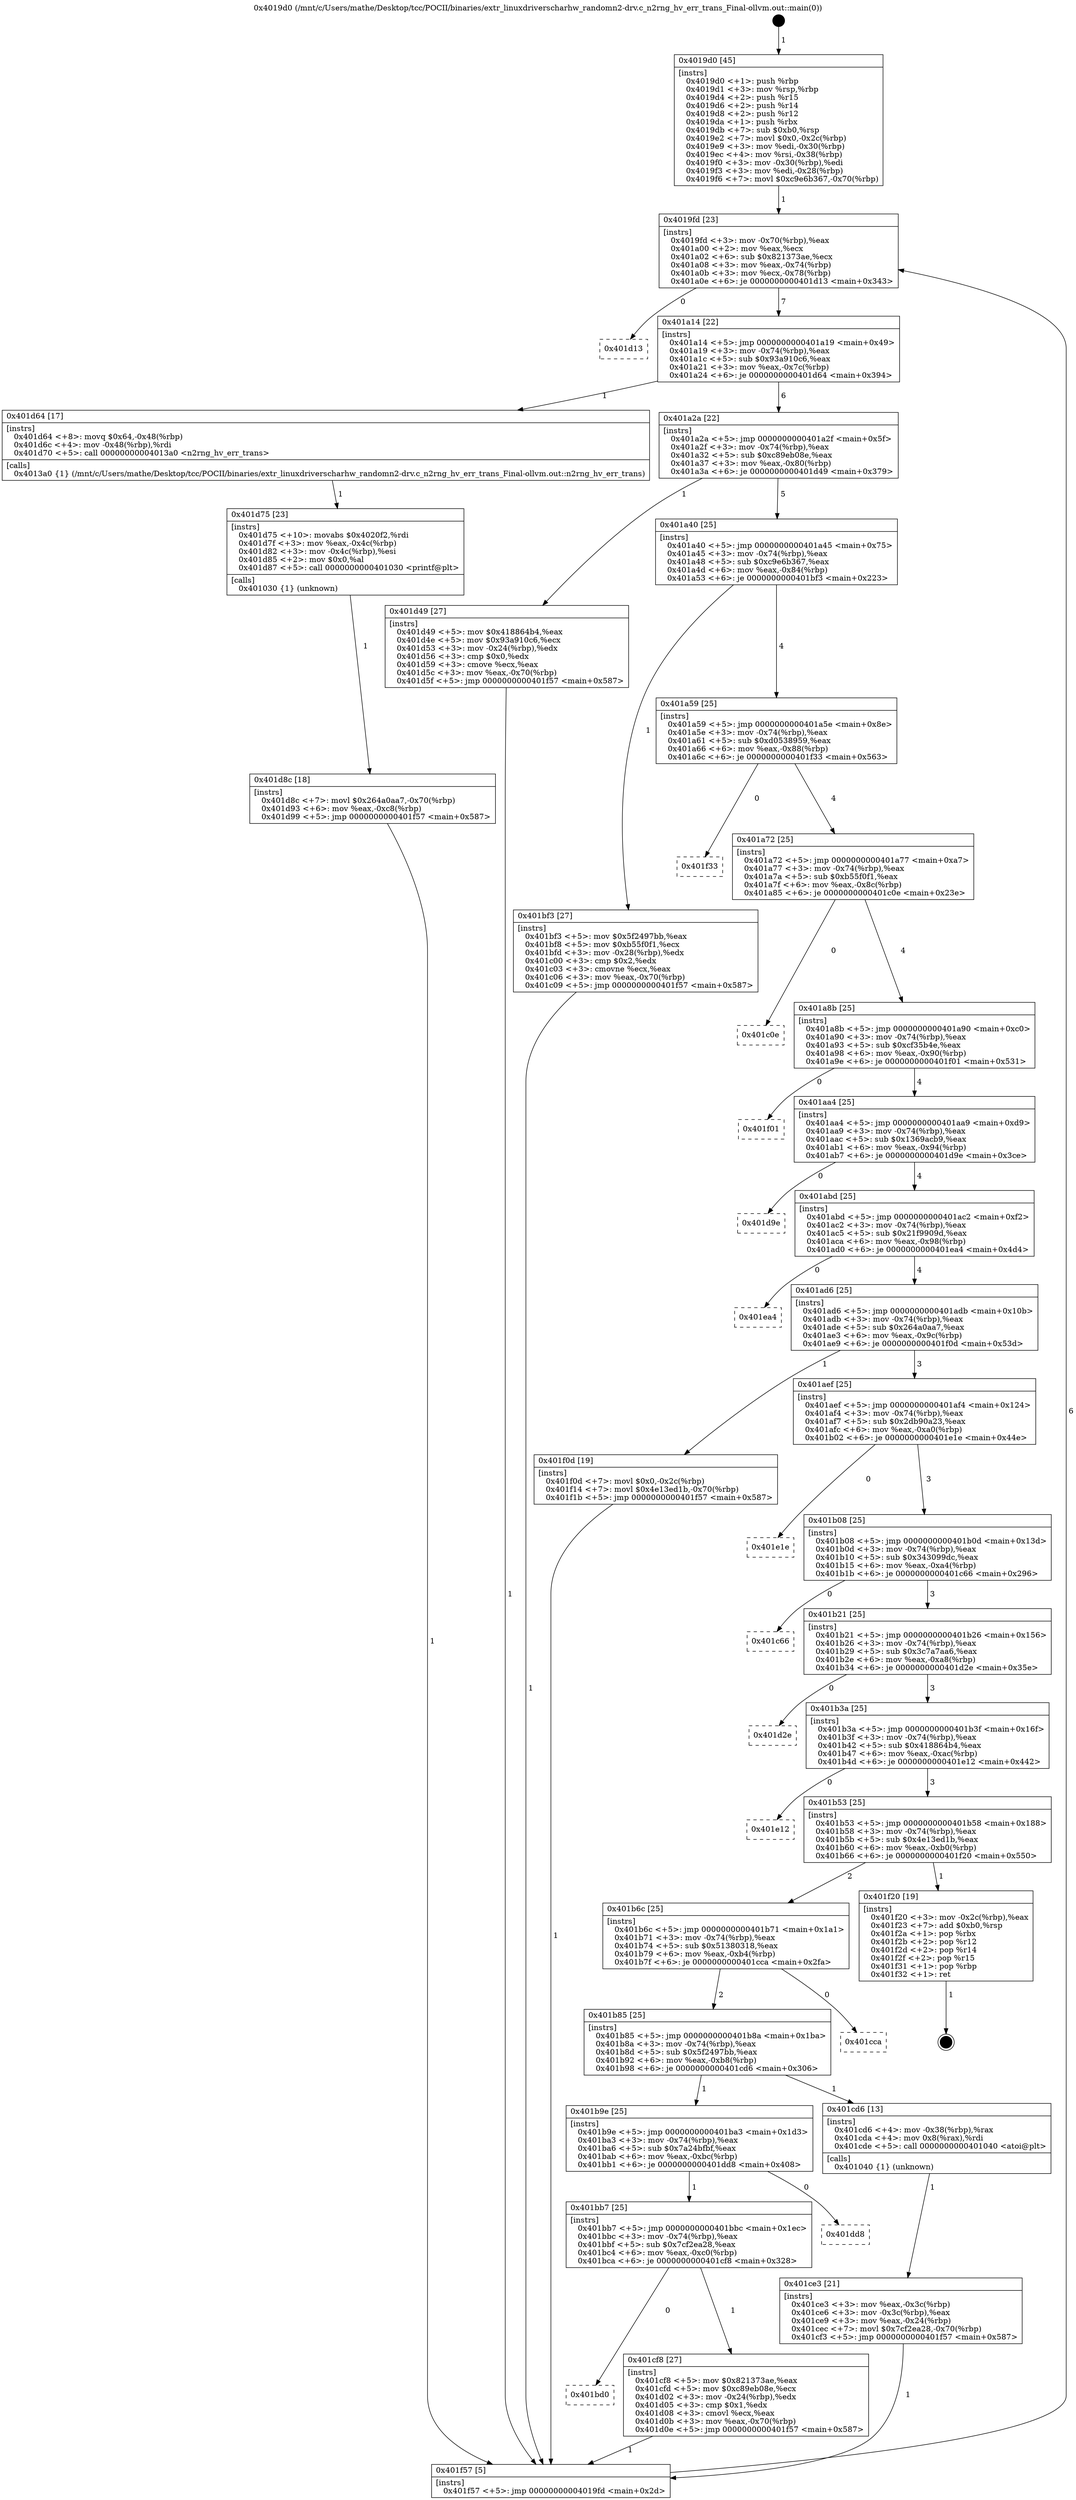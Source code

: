 digraph "0x4019d0" {
  label = "0x4019d0 (/mnt/c/Users/mathe/Desktop/tcc/POCII/binaries/extr_linuxdriverscharhw_randomn2-drv.c_n2rng_hv_err_trans_Final-ollvm.out::main(0))"
  labelloc = "t"
  node[shape=record]

  Entry [label="",width=0.3,height=0.3,shape=circle,fillcolor=black,style=filled]
  "0x4019fd" [label="{
     0x4019fd [23]\l
     | [instrs]\l
     &nbsp;&nbsp;0x4019fd \<+3\>: mov -0x70(%rbp),%eax\l
     &nbsp;&nbsp;0x401a00 \<+2\>: mov %eax,%ecx\l
     &nbsp;&nbsp;0x401a02 \<+6\>: sub $0x821373ae,%ecx\l
     &nbsp;&nbsp;0x401a08 \<+3\>: mov %eax,-0x74(%rbp)\l
     &nbsp;&nbsp;0x401a0b \<+3\>: mov %ecx,-0x78(%rbp)\l
     &nbsp;&nbsp;0x401a0e \<+6\>: je 0000000000401d13 \<main+0x343\>\l
  }"]
  "0x401d13" [label="{
     0x401d13\l
  }", style=dashed]
  "0x401a14" [label="{
     0x401a14 [22]\l
     | [instrs]\l
     &nbsp;&nbsp;0x401a14 \<+5\>: jmp 0000000000401a19 \<main+0x49\>\l
     &nbsp;&nbsp;0x401a19 \<+3\>: mov -0x74(%rbp),%eax\l
     &nbsp;&nbsp;0x401a1c \<+5\>: sub $0x93a910c6,%eax\l
     &nbsp;&nbsp;0x401a21 \<+3\>: mov %eax,-0x7c(%rbp)\l
     &nbsp;&nbsp;0x401a24 \<+6\>: je 0000000000401d64 \<main+0x394\>\l
  }"]
  Exit [label="",width=0.3,height=0.3,shape=circle,fillcolor=black,style=filled,peripheries=2]
  "0x401d64" [label="{
     0x401d64 [17]\l
     | [instrs]\l
     &nbsp;&nbsp;0x401d64 \<+8\>: movq $0x64,-0x48(%rbp)\l
     &nbsp;&nbsp;0x401d6c \<+4\>: mov -0x48(%rbp),%rdi\l
     &nbsp;&nbsp;0x401d70 \<+5\>: call 00000000004013a0 \<n2rng_hv_err_trans\>\l
     | [calls]\l
     &nbsp;&nbsp;0x4013a0 \{1\} (/mnt/c/Users/mathe/Desktop/tcc/POCII/binaries/extr_linuxdriverscharhw_randomn2-drv.c_n2rng_hv_err_trans_Final-ollvm.out::n2rng_hv_err_trans)\l
  }"]
  "0x401a2a" [label="{
     0x401a2a [22]\l
     | [instrs]\l
     &nbsp;&nbsp;0x401a2a \<+5\>: jmp 0000000000401a2f \<main+0x5f\>\l
     &nbsp;&nbsp;0x401a2f \<+3\>: mov -0x74(%rbp),%eax\l
     &nbsp;&nbsp;0x401a32 \<+5\>: sub $0xc89eb08e,%eax\l
     &nbsp;&nbsp;0x401a37 \<+3\>: mov %eax,-0x80(%rbp)\l
     &nbsp;&nbsp;0x401a3a \<+6\>: je 0000000000401d49 \<main+0x379\>\l
  }"]
  "0x401d8c" [label="{
     0x401d8c [18]\l
     | [instrs]\l
     &nbsp;&nbsp;0x401d8c \<+7\>: movl $0x264a0aa7,-0x70(%rbp)\l
     &nbsp;&nbsp;0x401d93 \<+6\>: mov %eax,-0xc8(%rbp)\l
     &nbsp;&nbsp;0x401d99 \<+5\>: jmp 0000000000401f57 \<main+0x587\>\l
  }"]
  "0x401d49" [label="{
     0x401d49 [27]\l
     | [instrs]\l
     &nbsp;&nbsp;0x401d49 \<+5\>: mov $0x418864b4,%eax\l
     &nbsp;&nbsp;0x401d4e \<+5\>: mov $0x93a910c6,%ecx\l
     &nbsp;&nbsp;0x401d53 \<+3\>: mov -0x24(%rbp),%edx\l
     &nbsp;&nbsp;0x401d56 \<+3\>: cmp $0x0,%edx\l
     &nbsp;&nbsp;0x401d59 \<+3\>: cmove %ecx,%eax\l
     &nbsp;&nbsp;0x401d5c \<+3\>: mov %eax,-0x70(%rbp)\l
     &nbsp;&nbsp;0x401d5f \<+5\>: jmp 0000000000401f57 \<main+0x587\>\l
  }"]
  "0x401a40" [label="{
     0x401a40 [25]\l
     | [instrs]\l
     &nbsp;&nbsp;0x401a40 \<+5\>: jmp 0000000000401a45 \<main+0x75\>\l
     &nbsp;&nbsp;0x401a45 \<+3\>: mov -0x74(%rbp),%eax\l
     &nbsp;&nbsp;0x401a48 \<+5\>: sub $0xc9e6b367,%eax\l
     &nbsp;&nbsp;0x401a4d \<+6\>: mov %eax,-0x84(%rbp)\l
     &nbsp;&nbsp;0x401a53 \<+6\>: je 0000000000401bf3 \<main+0x223\>\l
  }"]
  "0x401d75" [label="{
     0x401d75 [23]\l
     | [instrs]\l
     &nbsp;&nbsp;0x401d75 \<+10\>: movabs $0x4020f2,%rdi\l
     &nbsp;&nbsp;0x401d7f \<+3\>: mov %eax,-0x4c(%rbp)\l
     &nbsp;&nbsp;0x401d82 \<+3\>: mov -0x4c(%rbp),%esi\l
     &nbsp;&nbsp;0x401d85 \<+2\>: mov $0x0,%al\l
     &nbsp;&nbsp;0x401d87 \<+5\>: call 0000000000401030 \<printf@plt\>\l
     | [calls]\l
     &nbsp;&nbsp;0x401030 \{1\} (unknown)\l
  }"]
  "0x401bf3" [label="{
     0x401bf3 [27]\l
     | [instrs]\l
     &nbsp;&nbsp;0x401bf3 \<+5\>: mov $0x5f2497bb,%eax\l
     &nbsp;&nbsp;0x401bf8 \<+5\>: mov $0xb55f0f1,%ecx\l
     &nbsp;&nbsp;0x401bfd \<+3\>: mov -0x28(%rbp),%edx\l
     &nbsp;&nbsp;0x401c00 \<+3\>: cmp $0x2,%edx\l
     &nbsp;&nbsp;0x401c03 \<+3\>: cmovne %ecx,%eax\l
     &nbsp;&nbsp;0x401c06 \<+3\>: mov %eax,-0x70(%rbp)\l
     &nbsp;&nbsp;0x401c09 \<+5\>: jmp 0000000000401f57 \<main+0x587\>\l
  }"]
  "0x401a59" [label="{
     0x401a59 [25]\l
     | [instrs]\l
     &nbsp;&nbsp;0x401a59 \<+5\>: jmp 0000000000401a5e \<main+0x8e\>\l
     &nbsp;&nbsp;0x401a5e \<+3\>: mov -0x74(%rbp),%eax\l
     &nbsp;&nbsp;0x401a61 \<+5\>: sub $0xd0538959,%eax\l
     &nbsp;&nbsp;0x401a66 \<+6\>: mov %eax,-0x88(%rbp)\l
     &nbsp;&nbsp;0x401a6c \<+6\>: je 0000000000401f33 \<main+0x563\>\l
  }"]
  "0x401f57" [label="{
     0x401f57 [5]\l
     | [instrs]\l
     &nbsp;&nbsp;0x401f57 \<+5\>: jmp 00000000004019fd \<main+0x2d\>\l
  }"]
  "0x4019d0" [label="{
     0x4019d0 [45]\l
     | [instrs]\l
     &nbsp;&nbsp;0x4019d0 \<+1\>: push %rbp\l
     &nbsp;&nbsp;0x4019d1 \<+3\>: mov %rsp,%rbp\l
     &nbsp;&nbsp;0x4019d4 \<+2\>: push %r15\l
     &nbsp;&nbsp;0x4019d6 \<+2\>: push %r14\l
     &nbsp;&nbsp;0x4019d8 \<+2\>: push %r12\l
     &nbsp;&nbsp;0x4019da \<+1\>: push %rbx\l
     &nbsp;&nbsp;0x4019db \<+7\>: sub $0xb0,%rsp\l
     &nbsp;&nbsp;0x4019e2 \<+7\>: movl $0x0,-0x2c(%rbp)\l
     &nbsp;&nbsp;0x4019e9 \<+3\>: mov %edi,-0x30(%rbp)\l
     &nbsp;&nbsp;0x4019ec \<+4\>: mov %rsi,-0x38(%rbp)\l
     &nbsp;&nbsp;0x4019f0 \<+3\>: mov -0x30(%rbp),%edi\l
     &nbsp;&nbsp;0x4019f3 \<+3\>: mov %edi,-0x28(%rbp)\l
     &nbsp;&nbsp;0x4019f6 \<+7\>: movl $0xc9e6b367,-0x70(%rbp)\l
  }"]
  "0x401bd0" [label="{
     0x401bd0\l
  }", style=dashed]
  "0x401f33" [label="{
     0x401f33\l
  }", style=dashed]
  "0x401a72" [label="{
     0x401a72 [25]\l
     | [instrs]\l
     &nbsp;&nbsp;0x401a72 \<+5\>: jmp 0000000000401a77 \<main+0xa7\>\l
     &nbsp;&nbsp;0x401a77 \<+3\>: mov -0x74(%rbp),%eax\l
     &nbsp;&nbsp;0x401a7a \<+5\>: sub $0xb55f0f1,%eax\l
     &nbsp;&nbsp;0x401a7f \<+6\>: mov %eax,-0x8c(%rbp)\l
     &nbsp;&nbsp;0x401a85 \<+6\>: je 0000000000401c0e \<main+0x23e\>\l
  }"]
  "0x401cf8" [label="{
     0x401cf8 [27]\l
     | [instrs]\l
     &nbsp;&nbsp;0x401cf8 \<+5\>: mov $0x821373ae,%eax\l
     &nbsp;&nbsp;0x401cfd \<+5\>: mov $0xc89eb08e,%ecx\l
     &nbsp;&nbsp;0x401d02 \<+3\>: mov -0x24(%rbp),%edx\l
     &nbsp;&nbsp;0x401d05 \<+3\>: cmp $0x1,%edx\l
     &nbsp;&nbsp;0x401d08 \<+3\>: cmovl %ecx,%eax\l
     &nbsp;&nbsp;0x401d0b \<+3\>: mov %eax,-0x70(%rbp)\l
     &nbsp;&nbsp;0x401d0e \<+5\>: jmp 0000000000401f57 \<main+0x587\>\l
  }"]
  "0x401c0e" [label="{
     0x401c0e\l
  }", style=dashed]
  "0x401a8b" [label="{
     0x401a8b [25]\l
     | [instrs]\l
     &nbsp;&nbsp;0x401a8b \<+5\>: jmp 0000000000401a90 \<main+0xc0\>\l
     &nbsp;&nbsp;0x401a90 \<+3\>: mov -0x74(%rbp),%eax\l
     &nbsp;&nbsp;0x401a93 \<+5\>: sub $0xcf35b4e,%eax\l
     &nbsp;&nbsp;0x401a98 \<+6\>: mov %eax,-0x90(%rbp)\l
     &nbsp;&nbsp;0x401a9e \<+6\>: je 0000000000401f01 \<main+0x531\>\l
  }"]
  "0x401bb7" [label="{
     0x401bb7 [25]\l
     | [instrs]\l
     &nbsp;&nbsp;0x401bb7 \<+5\>: jmp 0000000000401bbc \<main+0x1ec\>\l
     &nbsp;&nbsp;0x401bbc \<+3\>: mov -0x74(%rbp),%eax\l
     &nbsp;&nbsp;0x401bbf \<+5\>: sub $0x7cf2ea28,%eax\l
     &nbsp;&nbsp;0x401bc4 \<+6\>: mov %eax,-0xc0(%rbp)\l
     &nbsp;&nbsp;0x401bca \<+6\>: je 0000000000401cf8 \<main+0x328\>\l
  }"]
  "0x401f01" [label="{
     0x401f01\l
  }", style=dashed]
  "0x401aa4" [label="{
     0x401aa4 [25]\l
     | [instrs]\l
     &nbsp;&nbsp;0x401aa4 \<+5\>: jmp 0000000000401aa9 \<main+0xd9\>\l
     &nbsp;&nbsp;0x401aa9 \<+3\>: mov -0x74(%rbp),%eax\l
     &nbsp;&nbsp;0x401aac \<+5\>: sub $0x1369acb9,%eax\l
     &nbsp;&nbsp;0x401ab1 \<+6\>: mov %eax,-0x94(%rbp)\l
     &nbsp;&nbsp;0x401ab7 \<+6\>: je 0000000000401d9e \<main+0x3ce\>\l
  }"]
  "0x401dd8" [label="{
     0x401dd8\l
  }", style=dashed]
  "0x401d9e" [label="{
     0x401d9e\l
  }", style=dashed]
  "0x401abd" [label="{
     0x401abd [25]\l
     | [instrs]\l
     &nbsp;&nbsp;0x401abd \<+5\>: jmp 0000000000401ac2 \<main+0xf2\>\l
     &nbsp;&nbsp;0x401ac2 \<+3\>: mov -0x74(%rbp),%eax\l
     &nbsp;&nbsp;0x401ac5 \<+5\>: sub $0x21f9909d,%eax\l
     &nbsp;&nbsp;0x401aca \<+6\>: mov %eax,-0x98(%rbp)\l
     &nbsp;&nbsp;0x401ad0 \<+6\>: je 0000000000401ea4 \<main+0x4d4\>\l
  }"]
  "0x401ce3" [label="{
     0x401ce3 [21]\l
     | [instrs]\l
     &nbsp;&nbsp;0x401ce3 \<+3\>: mov %eax,-0x3c(%rbp)\l
     &nbsp;&nbsp;0x401ce6 \<+3\>: mov -0x3c(%rbp),%eax\l
     &nbsp;&nbsp;0x401ce9 \<+3\>: mov %eax,-0x24(%rbp)\l
     &nbsp;&nbsp;0x401cec \<+7\>: movl $0x7cf2ea28,-0x70(%rbp)\l
     &nbsp;&nbsp;0x401cf3 \<+5\>: jmp 0000000000401f57 \<main+0x587\>\l
  }"]
  "0x401ea4" [label="{
     0x401ea4\l
  }", style=dashed]
  "0x401ad6" [label="{
     0x401ad6 [25]\l
     | [instrs]\l
     &nbsp;&nbsp;0x401ad6 \<+5\>: jmp 0000000000401adb \<main+0x10b\>\l
     &nbsp;&nbsp;0x401adb \<+3\>: mov -0x74(%rbp),%eax\l
     &nbsp;&nbsp;0x401ade \<+5\>: sub $0x264a0aa7,%eax\l
     &nbsp;&nbsp;0x401ae3 \<+6\>: mov %eax,-0x9c(%rbp)\l
     &nbsp;&nbsp;0x401ae9 \<+6\>: je 0000000000401f0d \<main+0x53d\>\l
  }"]
  "0x401b9e" [label="{
     0x401b9e [25]\l
     | [instrs]\l
     &nbsp;&nbsp;0x401b9e \<+5\>: jmp 0000000000401ba3 \<main+0x1d3\>\l
     &nbsp;&nbsp;0x401ba3 \<+3\>: mov -0x74(%rbp),%eax\l
     &nbsp;&nbsp;0x401ba6 \<+5\>: sub $0x7a24bfbf,%eax\l
     &nbsp;&nbsp;0x401bab \<+6\>: mov %eax,-0xbc(%rbp)\l
     &nbsp;&nbsp;0x401bb1 \<+6\>: je 0000000000401dd8 \<main+0x408\>\l
  }"]
  "0x401f0d" [label="{
     0x401f0d [19]\l
     | [instrs]\l
     &nbsp;&nbsp;0x401f0d \<+7\>: movl $0x0,-0x2c(%rbp)\l
     &nbsp;&nbsp;0x401f14 \<+7\>: movl $0x4e13ed1b,-0x70(%rbp)\l
     &nbsp;&nbsp;0x401f1b \<+5\>: jmp 0000000000401f57 \<main+0x587\>\l
  }"]
  "0x401aef" [label="{
     0x401aef [25]\l
     | [instrs]\l
     &nbsp;&nbsp;0x401aef \<+5\>: jmp 0000000000401af4 \<main+0x124\>\l
     &nbsp;&nbsp;0x401af4 \<+3\>: mov -0x74(%rbp),%eax\l
     &nbsp;&nbsp;0x401af7 \<+5\>: sub $0x2db90a23,%eax\l
     &nbsp;&nbsp;0x401afc \<+6\>: mov %eax,-0xa0(%rbp)\l
     &nbsp;&nbsp;0x401b02 \<+6\>: je 0000000000401e1e \<main+0x44e\>\l
  }"]
  "0x401cd6" [label="{
     0x401cd6 [13]\l
     | [instrs]\l
     &nbsp;&nbsp;0x401cd6 \<+4\>: mov -0x38(%rbp),%rax\l
     &nbsp;&nbsp;0x401cda \<+4\>: mov 0x8(%rax),%rdi\l
     &nbsp;&nbsp;0x401cde \<+5\>: call 0000000000401040 \<atoi@plt\>\l
     | [calls]\l
     &nbsp;&nbsp;0x401040 \{1\} (unknown)\l
  }"]
  "0x401e1e" [label="{
     0x401e1e\l
  }", style=dashed]
  "0x401b08" [label="{
     0x401b08 [25]\l
     | [instrs]\l
     &nbsp;&nbsp;0x401b08 \<+5\>: jmp 0000000000401b0d \<main+0x13d\>\l
     &nbsp;&nbsp;0x401b0d \<+3\>: mov -0x74(%rbp),%eax\l
     &nbsp;&nbsp;0x401b10 \<+5\>: sub $0x343099dc,%eax\l
     &nbsp;&nbsp;0x401b15 \<+6\>: mov %eax,-0xa4(%rbp)\l
     &nbsp;&nbsp;0x401b1b \<+6\>: je 0000000000401c66 \<main+0x296\>\l
  }"]
  "0x401b85" [label="{
     0x401b85 [25]\l
     | [instrs]\l
     &nbsp;&nbsp;0x401b85 \<+5\>: jmp 0000000000401b8a \<main+0x1ba\>\l
     &nbsp;&nbsp;0x401b8a \<+3\>: mov -0x74(%rbp),%eax\l
     &nbsp;&nbsp;0x401b8d \<+5\>: sub $0x5f2497bb,%eax\l
     &nbsp;&nbsp;0x401b92 \<+6\>: mov %eax,-0xb8(%rbp)\l
     &nbsp;&nbsp;0x401b98 \<+6\>: je 0000000000401cd6 \<main+0x306\>\l
  }"]
  "0x401c66" [label="{
     0x401c66\l
  }", style=dashed]
  "0x401b21" [label="{
     0x401b21 [25]\l
     | [instrs]\l
     &nbsp;&nbsp;0x401b21 \<+5\>: jmp 0000000000401b26 \<main+0x156\>\l
     &nbsp;&nbsp;0x401b26 \<+3\>: mov -0x74(%rbp),%eax\l
     &nbsp;&nbsp;0x401b29 \<+5\>: sub $0x3c7a7aa6,%eax\l
     &nbsp;&nbsp;0x401b2e \<+6\>: mov %eax,-0xa8(%rbp)\l
     &nbsp;&nbsp;0x401b34 \<+6\>: je 0000000000401d2e \<main+0x35e\>\l
  }"]
  "0x401cca" [label="{
     0x401cca\l
  }", style=dashed]
  "0x401d2e" [label="{
     0x401d2e\l
  }", style=dashed]
  "0x401b3a" [label="{
     0x401b3a [25]\l
     | [instrs]\l
     &nbsp;&nbsp;0x401b3a \<+5\>: jmp 0000000000401b3f \<main+0x16f\>\l
     &nbsp;&nbsp;0x401b3f \<+3\>: mov -0x74(%rbp),%eax\l
     &nbsp;&nbsp;0x401b42 \<+5\>: sub $0x418864b4,%eax\l
     &nbsp;&nbsp;0x401b47 \<+6\>: mov %eax,-0xac(%rbp)\l
     &nbsp;&nbsp;0x401b4d \<+6\>: je 0000000000401e12 \<main+0x442\>\l
  }"]
  "0x401b6c" [label="{
     0x401b6c [25]\l
     | [instrs]\l
     &nbsp;&nbsp;0x401b6c \<+5\>: jmp 0000000000401b71 \<main+0x1a1\>\l
     &nbsp;&nbsp;0x401b71 \<+3\>: mov -0x74(%rbp),%eax\l
     &nbsp;&nbsp;0x401b74 \<+5\>: sub $0x51380318,%eax\l
     &nbsp;&nbsp;0x401b79 \<+6\>: mov %eax,-0xb4(%rbp)\l
     &nbsp;&nbsp;0x401b7f \<+6\>: je 0000000000401cca \<main+0x2fa\>\l
  }"]
  "0x401e12" [label="{
     0x401e12\l
  }", style=dashed]
  "0x401b53" [label="{
     0x401b53 [25]\l
     | [instrs]\l
     &nbsp;&nbsp;0x401b53 \<+5\>: jmp 0000000000401b58 \<main+0x188\>\l
     &nbsp;&nbsp;0x401b58 \<+3\>: mov -0x74(%rbp),%eax\l
     &nbsp;&nbsp;0x401b5b \<+5\>: sub $0x4e13ed1b,%eax\l
     &nbsp;&nbsp;0x401b60 \<+6\>: mov %eax,-0xb0(%rbp)\l
     &nbsp;&nbsp;0x401b66 \<+6\>: je 0000000000401f20 \<main+0x550\>\l
  }"]
  "0x401f20" [label="{
     0x401f20 [19]\l
     | [instrs]\l
     &nbsp;&nbsp;0x401f20 \<+3\>: mov -0x2c(%rbp),%eax\l
     &nbsp;&nbsp;0x401f23 \<+7\>: add $0xb0,%rsp\l
     &nbsp;&nbsp;0x401f2a \<+1\>: pop %rbx\l
     &nbsp;&nbsp;0x401f2b \<+2\>: pop %r12\l
     &nbsp;&nbsp;0x401f2d \<+2\>: pop %r14\l
     &nbsp;&nbsp;0x401f2f \<+2\>: pop %r15\l
     &nbsp;&nbsp;0x401f31 \<+1\>: pop %rbp\l
     &nbsp;&nbsp;0x401f32 \<+1\>: ret\l
  }"]
  Entry -> "0x4019d0" [label=" 1"]
  "0x4019fd" -> "0x401d13" [label=" 0"]
  "0x4019fd" -> "0x401a14" [label=" 7"]
  "0x401f20" -> Exit [label=" 1"]
  "0x401a14" -> "0x401d64" [label=" 1"]
  "0x401a14" -> "0x401a2a" [label=" 6"]
  "0x401f0d" -> "0x401f57" [label=" 1"]
  "0x401a2a" -> "0x401d49" [label=" 1"]
  "0x401a2a" -> "0x401a40" [label=" 5"]
  "0x401d8c" -> "0x401f57" [label=" 1"]
  "0x401a40" -> "0x401bf3" [label=" 1"]
  "0x401a40" -> "0x401a59" [label=" 4"]
  "0x401bf3" -> "0x401f57" [label=" 1"]
  "0x4019d0" -> "0x4019fd" [label=" 1"]
  "0x401f57" -> "0x4019fd" [label=" 6"]
  "0x401d75" -> "0x401d8c" [label=" 1"]
  "0x401a59" -> "0x401f33" [label=" 0"]
  "0x401a59" -> "0x401a72" [label=" 4"]
  "0x401d64" -> "0x401d75" [label=" 1"]
  "0x401a72" -> "0x401c0e" [label=" 0"]
  "0x401a72" -> "0x401a8b" [label=" 4"]
  "0x401d49" -> "0x401f57" [label=" 1"]
  "0x401a8b" -> "0x401f01" [label=" 0"]
  "0x401a8b" -> "0x401aa4" [label=" 4"]
  "0x401bb7" -> "0x401bd0" [label=" 0"]
  "0x401aa4" -> "0x401d9e" [label=" 0"]
  "0x401aa4" -> "0x401abd" [label=" 4"]
  "0x401bb7" -> "0x401cf8" [label=" 1"]
  "0x401abd" -> "0x401ea4" [label=" 0"]
  "0x401abd" -> "0x401ad6" [label=" 4"]
  "0x401b9e" -> "0x401bb7" [label=" 1"]
  "0x401ad6" -> "0x401f0d" [label=" 1"]
  "0x401ad6" -> "0x401aef" [label=" 3"]
  "0x401b9e" -> "0x401dd8" [label=" 0"]
  "0x401aef" -> "0x401e1e" [label=" 0"]
  "0x401aef" -> "0x401b08" [label=" 3"]
  "0x401cf8" -> "0x401f57" [label=" 1"]
  "0x401b08" -> "0x401c66" [label=" 0"]
  "0x401b08" -> "0x401b21" [label=" 3"]
  "0x401cd6" -> "0x401ce3" [label=" 1"]
  "0x401b21" -> "0x401d2e" [label=" 0"]
  "0x401b21" -> "0x401b3a" [label=" 3"]
  "0x401b85" -> "0x401b9e" [label=" 1"]
  "0x401b3a" -> "0x401e12" [label=" 0"]
  "0x401b3a" -> "0x401b53" [label=" 3"]
  "0x401ce3" -> "0x401f57" [label=" 1"]
  "0x401b53" -> "0x401f20" [label=" 1"]
  "0x401b53" -> "0x401b6c" [label=" 2"]
  "0x401b85" -> "0x401cd6" [label=" 1"]
  "0x401b6c" -> "0x401cca" [label=" 0"]
  "0x401b6c" -> "0x401b85" [label=" 2"]
}
